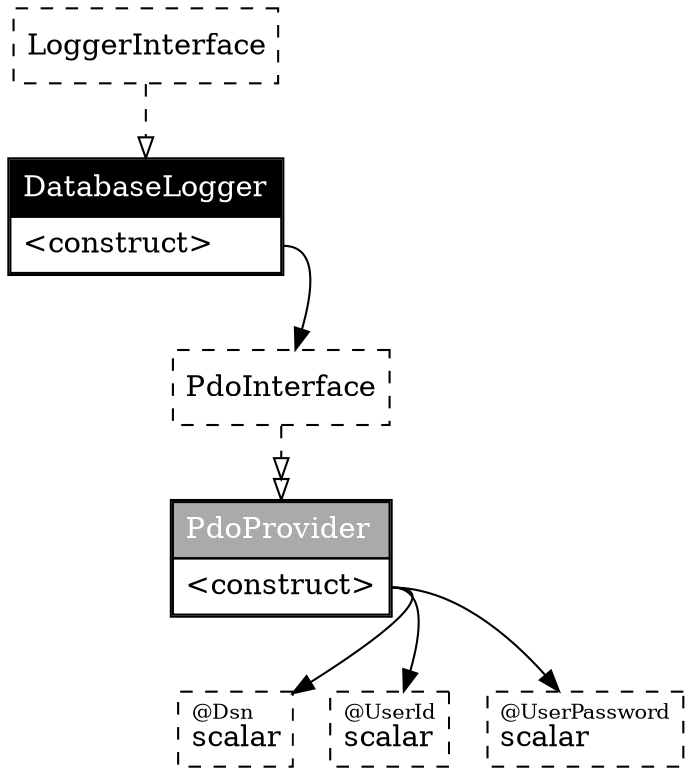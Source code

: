 digraph injector {
graph [rankdir=TB];

k_73527111 [style=dashed, margin=0.02, label=<<table cellspacing="0" cellpadding="5" cellborder="0" border="0"><tr><td align="left" port="header" bgcolor="#ffffff"><font color="#000000">LoggerInterface<br align="left"/></font></td></tr></table>>, shape=box]
k_f319525a [style=solid, margin=0.02, label=<<table cellspacing="0" cellpadding="5" cellborder="1" border="0"><tr><td align="left" port="header" bgcolor="#000000"><font color="#ffffff">DatabaseLogger<br align="left"/></font></td></tr><tr><td align="left" port="m_89759092">&lt;construct&gt;</td></tr></table>>, shape=box]
k_18fba087 [style=dashed, margin=0.02, label=<<table cellspacing="0" cellpadding="5" cellborder="0" border="0"><tr><td align="left" port="header" bgcolor="#ffffff"><font color="#000000">PdoInterface<br align="left"/></font></td></tr></table>>, shape=box]
i_18fba087 [style=solid, margin=0.02, label=<<table cellspacing="0" cellpadding="5" cellborder="1" border="0"><tr><td align="left" port="header" bgcolor="#aaaaaa"><font color="#ffffff">PdoProvider<br align="left"/></font></td></tr><tr><td align="left" port="m_65f6d5d3">&lt;construct&gt;</td></tr></table>>, shape=box]
k_9a9a6f65 [style=dashed, margin=0.02, label=<<table cellspacing="0" cellpadding="5" cellborder="0" border="0"><tr><td align="left" port="header" bgcolor="#ffffff"><font color="#000000" point-size="10">@Dsn<br align="left"/></font><font color="#000000">scalar<br align="left"/></font></td></tr></table>>, shape=box]
k_9a9a6f66 [style=dashed, margin=0.02, label=<<table cellspacing="0" cellpadding="5" cellborder="0" border="0"><tr><td align="left" port="header" bgcolor="#ffffff"><font color="#000000" point-size="10">@UserId<br align="left"/></font><font color="#000000">scalar<br align="left"/></font></td></tr></table>>, shape=box]
k_9a9a6f67 [style=dashed, margin=0.02, label=<<table cellspacing="0" cellpadding="5" cellborder="0" border="0"><tr><td align="left" port="header" bgcolor="#ffffff"><font color="#000000" point-size="10">@UserPassword<br align="left"/></font><font color="#000000">scalar<br align="left"/></font></td></tr></table>>, shape=box]

k_73527111 -> k_f319525a [style=dashed, arrowtail=none, arrowhead=onormal]
k_f319525a:m_89759092:e -> k_18fba087 [style=solid, arrowtail=none, arrowhead=normal]
k_18fba087 -> i_18fba087 [style=dashed, arrowtail=none, arrowhead=onormalonormal]
i_18fba087:m_65f6d5d3:e -> k_9a9a6f65 [style=solid, arrowtail=none, arrowhead=normal]
i_18fba087:m_65f6d5d3:e -> k_9a9a6f66 [style=solid, arrowtail=none, arrowhead=normal]
i_18fba087:m_65f6d5d3:e -> k_9a9a6f67 [style=solid, arrowtail=none, arrowhead=normal]
}
